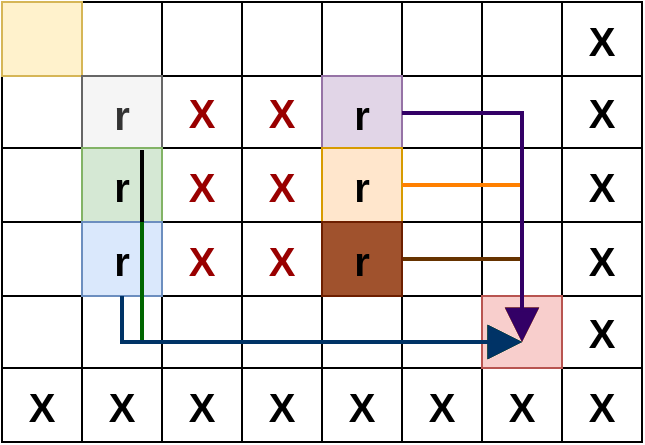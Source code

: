 <mxfile version="14.6.13" type="device"><diagram id="4bUjPhYBL1bc1Y9eAkPL" name="Pagina-1"><mxGraphModel dx="341" dy="198" grid="1" gridSize="10" guides="1" tooltips="1" connect="1" arrows="1" fold="1" page="1" pageScale="1" pageWidth="827" pageHeight="1169" math="0" shadow="0"><root><mxCell id="0"/><mxCell id="1" parent="0"/><mxCell id="dOk6Yb4jo5VdsaK2h5cP-14" value="" style="shape=table;html=1;whiteSpace=wrap;startSize=0;container=1;collapsible=0;childLayout=tableLayout;fontSize=20;fontStyle=1" parent="1" vertex="1"><mxGeometry x="60" y="30" width="320" height="220" as="geometry"/></mxCell><mxCell id="dOk6Yb4jo5VdsaK2h5cP-15" value="" style="shape=partialRectangle;html=1;whiteSpace=wrap;collapsible=0;dropTarget=0;pointerEvents=0;fillColor=none;top=0;left=0;bottom=0;right=0;points=[[0,0.5],[1,0.5]];portConstraint=eastwest;fontSize=20;fontStyle=1" parent="dOk6Yb4jo5VdsaK2h5cP-14" vertex="1"><mxGeometry width="320" height="37" as="geometry"/></mxCell><mxCell id="dOk6Yb4jo5VdsaK2h5cP-16" value="r" style="shape=partialRectangle;html=1;whiteSpace=wrap;connectable=0;overflow=hidden;fillColor=none;top=0;left=0;bottom=0;right=0;fontSize=20;fontStyle=1" parent="dOk6Yb4jo5VdsaK2h5cP-15" vertex="1"><mxGeometry width="40" height="37" as="geometry"/></mxCell><mxCell id="dOk6Yb4jo5VdsaK2h5cP-17" value="" style="shape=partialRectangle;html=1;whiteSpace=wrap;connectable=0;overflow=hidden;fillColor=none;top=0;left=0;bottom=0;right=0;fontSize=20;fontStyle=0" parent="dOk6Yb4jo5VdsaK2h5cP-15" vertex="1"><mxGeometry x="40" width="40" height="37" as="geometry"/></mxCell><mxCell id="dOk6Yb4jo5VdsaK2h5cP-18" value="" style="shape=partialRectangle;html=1;whiteSpace=wrap;connectable=0;overflow=hidden;fillColor=none;top=0;left=0;bottom=0;right=0;fontSize=20;fontStyle=0" parent="dOk6Yb4jo5VdsaK2h5cP-15" vertex="1"><mxGeometry x="80" width="40" height="37" as="geometry"/></mxCell><mxCell id="dOk6Yb4jo5VdsaK2h5cP-19" value="" style="shape=partialRectangle;html=1;whiteSpace=wrap;connectable=0;overflow=hidden;fillColor=none;top=0;left=0;bottom=0;right=0;fontSize=20;fontStyle=0" parent="dOk6Yb4jo5VdsaK2h5cP-15" vertex="1"><mxGeometry x="120" width="40" height="37" as="geometry"/></mxCell><mxCell id="dOk6Yb4jo5VdsaK2h5cP-20" value="" style="shape=partialRectangle;html=1;whiteSpace=wrap;connectable=0;overflow=hidden;fillColor=none;top=0;left=0;bottom=0;right=0;fontSize=20;fontStyle=0" parent="dOk6Yb4jo5VdsaK2h5cP-15" vertex="1"><mxGeometry x="160" width="40" height="37" as="geometry"/></mxCell><mxCell id="dOk6Yb4jo5VdsaK2h5cP-21" value="" style="shape=partialRectangle;html=1;whiteSpace=wrap;connectable=0;overflow=hidden;fillColor=none;top=0;left=0;bottom=0;right=0;fontSize=20;fontStyle=0" parent="dOk6Yb4jo5VdsaK2h5cP-15" vertex="1"><mxGeometry x="200" width="40" height="37" as="geometry"/></mxCell><mxCell id="dOk6Yb4jo5VdsaK2h5cP-22" value="" style="shape=partialRectangle;html=1;whiteSpace=wrap;connectable=0;overflow=hidden;fillColor=none;top=0;left=0;bottom=0;right=0;fontSize=20;fontStyle=0;labelBackgroundColor=#ffffff;" parent="dOk6Yb4jo5VdsaK2h5cP-15" vertex="1"><mxGeometry x="240" width="40" height="37" as="geometry"/></mxCell><mxCell id="dOk6Yb4jo5VdsaK2h5cP-23" value="&lt;font style=&quot;font-size: 20px;&quot;&gt;&lt;span style=&quot;font-size: 20px;&quot;&gt;X&lt;/span&gt;&lt;/font&gt;" style="shape=partialRectangle;html=1;whiteSpace=wrap;connectable=0;overflow=hidden;fillColor=none;top=0;left=0;bottom=0;right=0;fontSize=20;fontStyle=1" parent="dOk6Yb4jo5VdsaK2h5cP-15" vertex="1"><mxGeometry x="280" width="40" height="37" as="geometry"/></mxCell><mxCell id="dOk6Yb4jo5VdsaK2h5cP-24" value="" style="shape=partialRectangle;html=1;whiteSpace=wrap;collapsible=0;dropTarget=0;pointerEvents=0;fillColor=none;top=0;left=0;bottom=0;right=0;points=[[0,0.5],[1,0.5]];portConstraint=eastwest;fontSize=20;fontStyle=1" parent="dOk6Yb4jo5VdsaK2h5cP-14" vertex="1"><mxGeometry y="37" width="320" height="36" as="geometry"/></mxCell><mxCell id="dOk6Yb4jo5VdsaK2h5cP-25" value="" style="shape=partialRectangle;html=1;whiteSpace=wrap;connectable=0;overflow=hidden;fillColor=none;top=0;left=0;bottom=0;right=0;fontSize=20;fontStyle=0" parent="dOk6Yb4jo5VdsaK2h5cP-24" vertex="1"><mxGeometry width="40" height="36" as="geometry"/></mxCell><mxCell id="dOk6Yb4jo5VdsaK2h5cP-26" value="" style="shape=partialRectangle;html=1;whiteSpace=wrap;connectable=0;overflow=hidden;fillColor=none;top=0;left=0;bottom=0;right=0;fontSize=20;fontStyle=0" parent="dOk6Yb4jo5VdsaK2h5cP-24" vertex="1"><mxGeometry x="40" width="40" height="36" as="geometry"/></mxCell><mxCell id="dOk6Yb4jo5VdsaK2h5cP-27" value="X" style="shape=partialRectangle;html=1;whiteSpace=wrap;connectable=0;overflow=hidden;fillColor=none;top=0;left=0;bottom=0;right=0;fontSize=20;fontStyle=1;fontColor=#990000;labelBackgroundColor=#ffffff;" parent="dOk6Yb4jo5VdsaK2h5cP-24" vertex="1"><mxGeometry x="80" width="40" height="36" as="geometry"/></mxCell><mxCell id="dOk6Yb4jo5VdsaK2h5cP-28" value="X" style="shape=partialRectangle;html=1;whiteSpace=wrap;connectable=0;overflow=hidden;fillColor=none;top=0;left=0;bottom=0;right=0;fontSize=20;fontStyle=1;fontColor=#990000;" parent="dOk6Yb4jo5VdsaK2h5cP-24" vertex="1"><mxGeometry x="120" width="40" height="36" as="geometry"/></mxCell><mxCell id="dOk6Yb4jo5VdsaK2h5cP-29" value="" style="shape=partialRectangle;html=1;whiteSpace=wrap;connectable=0;overflow=hidden;fillColor=none;top=0;left=0;bottom=0;right=0;fontSize=20;fontStyle=0" parent="dOk6Yb4jo5VdsaK2h5cP-24" vertex="1"><mxGeometry x="160" width="40" height="36" as="geometry"/></mxCell><mxCell id="dOk6Yb4jo5VdsaK2h5cP-30" value="" style="shape=partialRectangle;html=1;whiteSpace=wrap;connectable=0;overflow=hidden;fillColor=none;top=0;left=0;bottom=0;right=0;fontSize=20;fontStyle=0" parent="dOk6Yb4jo5VdsaK2h5cP-24" vertex="1"><mxGeometry x="200" width="40" height="36" as="geometry"/></mxCell><mxCell id="dOk6Yb4jo5VdsaK2h5cP-31" value="" style="shape=partialRectangle;html=1;whiteSpace=wrap;connectable=0;overflow=hidden;fillColor=none;top=0;left=0;bottom=0;right=0;fontSize=20;fontStyle=0" parent="dOk6Yb4jo5VdsaK2h5cP-24" vertex="1"><mxGeometry x="240" width="40" height="36" as="geometry"/></mxCell><mxCell id="dOk6Yb4jo5VdsaK2h5cP-32" value="X" style="shape=partialRectangle;html=1;whiteSpace=wrap;connectable=0;overflow=hidden;fillColor=none;top=0;left=0;bottom=0;right=0;fontSize=20;fontStyle=1" parent="dOk6Yb4jo5VdsaK2h5cP-24" vertex="1"><mxGeometry x="280" width="40" height="36" as="geometry"/></mxCell><mxCell id="dOk6Yb4jo5VdsaK2h5cP-33" value="" style="shape=partialRectangle;html=1;whiteSpace=wrap;collapsible=0;dropTarget=0;pointerEvents=0;fillColor=none;top=0;left=0;bottom=0;right=0;points=[[0,0.5],[1,0.5]];portConstraint=eastwest;fontSize=20;fontStyle=1" parent="dOk6Yb4jo5VdsaK2h5cP-14" vertex="1"><mxGeometry y="73" width="320" height="37" as="geometry"/></mxCell><mxCell id="dOk6Yb4jo5VdsaK2h5cP-34" value="" style="shape=partialRectangle;html=1;whiteSpace=wrap;connectable=0;overflow=hidden;fillColor=none;top=0;left=0;bottom=0;right=0;fontSize=20;fontStyle=0" parent="dOk6Yb4jo5VdsaK2h5cP-33" vertex="1"><mxGeometry width="40" height="37" as="geometry"/></mxCell><mxCell id="dOk6Yb4jo5VdsaK2h5cP-35" value="" style="shape=partialRectangle;html=1;whiteSpace=wrap;connectable=0;overflow=hidden;fillColor=none;top=0;left=0;bottom=0;right=0;fontSize=20;fontStyle=0" parent="dOk6Yb4jo5VdsaK2h5cP-33" vertex="1"><mxGeometry x="40" width="40" height="37" as="geometry"/></mxCell><mxCell id="dOk6Yb4jo5VdsaK2h5cP-36" value="X" style="shape=partialRectangle;html=1;whiteSpace=wrap;connectable=0;overflow=hidden;fillColor=none;top=0;left=0;bottom=0;right=0;fontSize=20;fontStyle=1;fontColor=#990000;" parent="dOk6Yb4jo5VdsaK2h5cP-33" vertex="1"><mxGeometry x="80" width="40" height="37" as="geometry"/></mxCell><mxCell id="dOk6Yb4jo5VdsaK2h5cP-37" value="X" style="shape=partialRectangle;html=1;whiteSpace=wrap;connectable=0;overflow=hidden;fillColor=none;top=0;left=0;bottom=0;right=0;fontSize=20;fontStyle=1;fontColor=#990000;" parent="dOk6Yb4jo5VdsaK2h5cP-33" vertex="1"><mxGeometry x="120" width="40" height="37" as="geometry"/></mxCell><mxCell id="dOk6Yb4jo5VdsaK2h5cP-38" value="" style="shape=partialRectangle;html=1;whiteSpace=wrap;connectable=0;overflow=hidden;fillColor=none;top=0;left=0;bottom=0;right=0;fontSize=20;fontStyle=0" parent="dOk6Yb4jo5VdsaK2h5cP-33" vertex="1"><mxGeometry x="160" width="40" height="37" as="geometry"/></mxCell><mxCell id="dOk6Yb4jo5VdsaK2h5cP-39" value="" style="shape=partialRectangle;html=1;whiteSpace=wrap;connectable=0;overflow=hidden;fillColor=none;top=0;left=0;bottom=0;right=0;fontSize=20;fontStyle=0" parent="dOk6Yb4jo5VdsaK2h5cP-33" vertex="1"><mxGeometry x="200" width="40" height="37" as="geometry"/></mxCell><mxCell id="dOk6Yb4jo5VdsaK2h5cP-40" value="" style="shape=partialRectangle;html=1;whiteSpace=wrap;connectable=0;overflow=hidden;fillColor=none;top=0;left=0;bottom=0;right=0;fontSize=20;fontStyle=0" parent="dOk6Yb4jo5VdsaK2h5cP-33" vertex="1"><mxGeometry x="240" width="40" height="37" as="geometry"/></mxCell><mxCell id="dOk6Yb4jo5VdsaK2h5cP-41" value="X" style="shape=partialRectangle;html=1;whiteSpace=wrap;connectable=0;overflow=hidden;fillColor=none;top=0;left=0;bottom=0;right=0;fontSize=20;fontStyle=1" parent="dOk6Yb4jo5VdsaK2h5cP-33" vertex="1"><mxGeometry x="280" width="40" height="37" as="geometry"/></mxCell><mxCell id="dOk6Yb4jo5VdsaK2h5cP-42" value="" style="shape=partialRectangle;html=1;whiteSpace=wrap;collapsible=0;dropTarget=0;pointerEvents=0;fillColor=none;top=0;left=0;bottom=0;right=0;points=[[0,0.5],[1,0.5]];portConstraint=eastwest;fontSize=20;fontStyle=1" parent="dOk6Yb4jo5VdsaK2h5cP-14" vertex="1"><mxGeometry y="110" width="320" height="37" as="geometry"/></mxCell><mxCell id="dOk6Yb4jo5VdsaK2h5cP-43" value="" style="shape=partialRectangle;html=1;whiteSpace=wrap;connectable=0;overflow=hidden;fillColor=none;top=0;left=0;bottom=0;right=0;fontSize=20;fontStyle=0" parent="dOk6Yb4jo5VdsaK2h5cP-42" vertex="1"><mxGeometry width="40" height="37" as="geometry"/></mxCell><mxCell id="dOk6Yb4jo5VdsaK2h5cP-44" value="" style="shape=partialRectangle;html=1;whiteSpace=wrap;connectable=0;overflow=hidden;fillColor=none;top=0;left=0;bottom=0;right=0;fontSize=20;fontStyle=0" parent="dOk6Yb4jo5VdsaK2h5cP-42" vertex="1"><mxGeometry x="40" width="40" height="37" as="geometry"/></mxCell><mxCell id="dOk6Yb4jo5VdsaK2h5cP-45" value="X" style="shape=partialRectangle;html=1;whiteSpace=wrap;connectable=0;overflow=hidden;fillColor=none;top=0;left=0;bottom=0;right=0;fontSize=20;fontStyle=1;fontColor=#990000;" parent="dOk6Yb4jo5VdsaK2h5cP-42" vertex="1"><mxGeometry x="80" width="40" height="37" as="geometry"/></mxCell><mxCell id="dOk6Yb4jo5VdsaK2h5cP-46" value="X" style="shape=partialRectangle;html=1;whiteSpace=wrap;connectable=0;overflow=hidden;fillColor=none;top=0;left=0;bottom=0;right=0;fontSize=20;fontStyle=1;fontColor=#990000;" parent="dOk6Yb4jo5VdsaK2h5cP-42" vertex="1"><mxGeometry x="120" width="40" height="37" as="geometry"/></mxCell><mxCell id="dOk6Yb4jo5VdsaK2h5cP-47" value="" style="shape=partialRectangle;html=1;whiteSpace=wrap;connectable=0;overflow=hidden;fillColor=none;top=0;left=0;bottom=0;right=0;fontSize=20;fontStyle=0" parent="dOk6Yb4jo5VdsaK2h5cP-42" vertex="1"><mxGeometry x="160" width="40" height="37" as="geometry"/></mxCell><mxCell id="dOk6Yb4jo5VdsaK2h5cP-48" value="" style="shape=partialRectangle;html=1;whiteSpace=wrap;connectable=0;overflow=hidden;fillColor=none;top=0;left=0;bottom=0;right=0;fontSize=20;fontStyle=0" parent="dOk6Yb4jo5VdsaK2h5cP-42" vertex="1"><mxGeometry x="200" width="40" height="37" as="geometry"/></mxCell><mxCell id="dOk6Yb4jo5VdsaK2h5cP-49" value="" style="shape=partialRectangle;html=1;whiteSpace=wrap;connectable=0;overflow=hidden;fillColor=none;top=0;left=0;bottom=0;right=0;fontSize=20;fontStyle=0" parent="dOk6Yb4jo5VdsaK2h5cP-42" vertex="1"><mxGeometry x="240" width="40" height="37" as="geometry"/></mxCell><mxCell id="dOk6Yb4jo5VdsaK2h5cP-50" value="X" style="shape=partialRectangle;html=1;whiteSpace=wrap;connectable=0;overflow=hidden;fillColor=none;top=0;left=0;bottom=0;right=0;fontSize=20;fontStyle=1" parent="dOk6Yb4jo5VdsaK2h5cP-42" vertex="1"><mxGeometry x="280" width="40" height="37" as="geometry"/></mxCell><mxCell id="dOk6Yb4jo5VdsaK2h5cP-51" value="" style="shape=partialRectangle;html=1;whiteSpace=wrap;collapsible=0;dropTarget=0;pointerEvents=0;fillColor=none;top=0;left=0;bottom=0;right=0;points=[[0,0.5],[1,0.5]];portConstraint=eastwest;fontSize=20;fontStyle=1" parent="dOk6Yb4jo5VdsaK2h5cP-14" vertex="1"><mxGeometry y="147" width="320" height="36" as="geometry"/></mxCell><mxCell id="dOk6Yb4jo5VdsaK2h5cP-52" value="" style="shape=partialRectangle;html=1;whiteSpace=wrap;connectable=0;overflow=hidden;fillColor=none;top=0;left=0;bottom=0;right=0;fontSize=20;fontStyle=0" parent="dOk6Yb4jo5VdsaK2h5cP-51" vertex="1"><mxGeometry width="40" height="36" as="geometry"/></mxCell><mxCell id="dOk6Yb4jo5VdsaK2h5cP-53" value="" style="shape=partialRectangle;html=1;whiteSpace=wrap;connectable=0;overflow=hidden;fillColor=none;top=0;left=0;bottom=0;right=0;fontSize=20;fontStyle=0" parent="dOk6Yb4jo5VdsaK2h5cP-51" vertex="1"><mxGeometry x="40" width="40" height="36" as="geometry"/></mxCell><mxCell id="dOk6Yb4jo5VdsaK2h5cP-54" value="" style="shape=partialRectangle;html=1;whiteSpace=wrap;connectable=0;overflow=hidden;fillColor=none;top=0;left=0;bottom=0;right=0;fontSize=20;fontStyle=0" parent="dOk6Yb4jo5VdsaK2h5cP-51" vertex="1"><mxGeometry x="80" width="40" height="36" as="geometry"/></mxCell><mxCell id="dOk6Yb4jo5VdsaK2h5cP-55" value="" style="shape=partialRectangle;html=1;whiteSpace=wrap;connectable=0;overflow=hidden;fillColor=none;top=0;left=0;bottom=0;right=0;fontSize=20;fontStyle=0" parent="dOk6Yb4jo5VdsaK2h5cP-51" vertex="1"><mxGeometry x="120" width="40" height="36" as="geometry"/></mxCell><mxCell id="dOk6Yb4jo5VdsaK2h5cP-56" value="" style="shape=partialRectangle;html=1;whiteSpace=wrap;connectable=0;overflow=hidden;fillColor=none;top=0;left=0;bottom=0;right=0;fontSize=20;fontStyle=0" parent="dOk6Yb4jo5VdsaK2h5cP-51" vertex="1"><mxGeometry x="160" width="40" height="36" as="geometry"/></mxCell><mxCell id="dOk6Yb4jo5VdsaK2h5cP-57" value="" style="shape=partialRectangle;html=1;whiteSpace=wrap;connectable=0;overflow=hidden;fillColor=none;top=0;left=0;bottom=0;right=0;fontSize=20;fontStyle=0" parent="dOk6Yb4jo5VdsaK2h5cP-51" vertex="1"><mxGeometry x="200" width="40" height="36" as="geometry"/></mxCell><mxCell id="dOk6Yb4jo5VdsaK2h5cP-58" value="" style="shape=partialRectangle;html=1;whiteSpace=wrap;connectable=0;overflow=hidden;fillColor=none;top=0;left=0;bottom=0;right=0;fontSize=20;fontStyle=0" parent="dOk6Yb4jo5VdsaK2h5cP-51" vertex="1"><mxGeometry x="240" width="40" height="36" as="geometry"/></mxCell><mxCell id="dOk6Yb4jo5VdsaK2h5cP-59" value="X" style="shape=partialRectangle;html=1;whiteSpace=wrap;connectable=0;overflow=hidden;fillColor=none;top=0;left=0;bottom=0;right=0;fontSize=20;fontStyle=1" parent="dOk6Yb4jo5VdsaK2h5cP-51" vertex="1"><mxGeometry x="280" width="40" height="36" as="geometry"/></mxCell><mxCell id="dOk6Yb4jo5VdsaK2h5cP-60" value="" style="shape=partialRectangle;html=1;whiteSpace=wrap;collapsible=0;dropTarget=0;pointerEvents=0;fillColor=none;top=0;left=0;bottom=0;right=0;points=[[0,0.5],[1,0.5]];portConstraint=eastwest;fontSize=20;fontStyle=1" parent="dOk6Yb4jo5VdsaK2h5cP-14" vertex="1"><mxGeometry y="183" width="320" height="37" as="geometry"/></mxCell><mxCell id="dOk6Yb4jo5VdsaK2h5cP-61" value="X" style="shape=partialRectangle;html=1;whiteSpace=wrap;connectable=0;overflow=hidden;fillColor=none;top=0;left=0;bottom=0;right=0;fontSize=20;fontStyle=1" parent="dOk6Yb4jo5VdsaK2h5cP-60" vertex="1"><mxGeometry width="40" height="37" as="geometry"/></mxCell><mxCell id="dOk6Yb4jo5VdsaK2h5cP-62" value="X" style="shape=partialRectangle;html=1;whiteSpace=wrap;connectable=0;overflow=hidden;fillColor=none;top=0;left=0;bottom=0;right=0;fontSize=20;fontStyle=1" parent="dOk6Yb4jo5VdsaK2h5cP-60" vertex="1"><mxGeometry x="40" width="40" height="37" as="geometry"/></mxCell><mxCell id="dOk6Yb4jo5VdsaK2h5cP-63" value="X" style="shape=partialRectangle;html=1;whiteSpace=wrap;connectable=0;overflow=hidden;fillColor=none;top=0;left=0;bottom=0;right=0;fontSize=20;fontStyle=1" parent="dOk6Yb4jo5VdsaK2h5cP-60" vertex="1"><mxGeometry x="80" width="40" height="37" as="geometry"/></mxCell><mxCell id="dOk6Yb4jo5VdsaK2h5cP-64" value="X" style="shape=partialRectangle;html=1;whiteSpace=wrap;connectable=0;overflow=hidden;fillColor=none;top=0;left=0;bottom=0;right=0;fontSize=20;fontStyle=1" parent="dOk6Yb4jo5VdsaK2h5cP-60" vertex="1"><mxGeometry x="120" width="40" height="37" as="geometry"/></mxCell><mxCell id="dOk6Yb4jo5VdsaK2h5cP-65" value="X" style="shape=partialRectangle;html=1;whiteSpace=wrap;connectable=0;overflow=hidden;fillColor=none;top=0;left=0;bottom=0;right=0;fontSize=20;fontStyle=1" parent="dOk6Yb4jo5VdsaK2h5cP-60" vertex="1"><mxGeometry x="160" width="40" height="37" as="geometry"/></mxCell><mxCell id="dOk6Yb4jo5VdsaK2h5cP-66" value="X" style="shape=partialRectangle;html=1;whiteSpace=wrap;connectable=0;overflow=hidden;fillColor=none;top=0;left=0;bottom=0;right=0;fontSize=20;fontStyle=1" parent="dOk6Yb4jo5VdsaK2h5cP-60" vertex="1"><mxGeometry x="200" width="40" height="37" as="geometry"/></mxCell><mxCell id="dOk6Yb4jo5VdsaK2h5cP-67" value="X" style="shape=partialRectangle;html=1;whiteSpace=wrap;connectable=0;overflow=hidden;fillColor=none;top=0;left=0;bottom=0;right=0;fontSize=20;fontStyle=1" parent="dOk6Yb4jo5VdsaK2h5cP-60" vertex="1"><mxGeometry x="240" width="40" height="37" as="geometry"/></mxCell><mxCell id="dOk6Yb4jo5VdsaK2h5cP-68" value="X" style="shape=partialRectangle;html=1;whiteSpace=wrap;connectable=0;overflow=hidden;fillColor=none;top=0;left=0;bottom=0;right=0;fontSize=20;fontStyle=1" parent="dOk6Yb4jo5VdsaK2h5cP-60" vertex="1"><mxGeometry x="280" width="40" height="37" as="geometry"/></mxCell><mxCell id="dOk6Yb4jo5VdsaK2h5cP-78" value="" style="rounded=0;whiteSpace=wrap;html=1;labelBackgroundColor=none;fontSize=20;fillColor=#fff2cc;strokeColor=#d6b656;" parent="1" vertex="1"><mxGeometry x="60" y="30" width="40" height="37" as="geometry"/></mxCell><mxCell id="vzMMsg1KRqausuYfr0xF-1" value="" style="rounded=0;whiteSpace=wrap;html=1;labelBackgroundColor=none;fontSize=20;fillColor=#f8cecc;strokeColor=#b85450;" parent="1" vertex="1"><mxGeometry x="300" y="177" width="40" height="36" as="geometry"/></mxCell><mxCell id="vzMMsg1KRqausuYfr0xF-5" value="&lt;b&gt;r&lt;/b&gt;" style="rounded=0;whiteSpace=wrap;html=1;labelBackgroundColor=none;fontSize=20;fillColor=#f5f5f5;strokeColor=#666666;fontColor=#333333;" parent="1" vertex="1"><mxGeometry x="100" y="67" width="40" height="37" as="geometry"/></mxCell><mxCell id="vzMMsg1KRqausuYfr0xF-6" value="r" style="rounded=0;whiteSpace=wrap;html=1;labelBackgroundColor=none;fontSize=20;fillColor=#d5e8d4;strokeColor=#82b366;fontStyle=1" parent="1" vertex="1"><mxGeometry x="100" y="103" width="40" height="37" as="geometry"/></mxCell><mxCell id="vzMMsg1KRqausuYfr0xF-8" value="r" style="rounded=0;whiteSpace=wrap;html=1;labelBackgroundColor=none;fontSize=20;fillColor=#dae8fc;strokeColor=#6c8ebf;fontStyle=1" parent="1" vertex="1"><mxGeometry x="100" y="140" width="40" height="37" as="geometry"/></mxCell><mxCell id="vzMMsg1KRqausuYfr0xF-11" value="r" style="rounded=0;whiteSpace=wrap;html=1;labelBackgroundColor=none;fontSize=20;fillColor=#e1d5e7;strokeColor=#9673a6;fontStyle=1" parent="1" vertex="1"><mxGeometry x="220" y="67" width="40" height="37" as="geometry"/></mxCell><mxCell id="vzMMsg1KRqausuYfr0xF-12" value="r" style="rounded=0;whiteSpace=wrap;html=1;labelBackgroundColor=none;fontSize=20;fillColor=#ffe6cc;strokeColor=#d79b00;fontStyle=1" parent="1" vertex="1"><mxGeometry x="220" y="103" width="40" height="37" as="geometry"/></mxCell><mxCell id="QceHIWhAvix__kpS6fep-6" style="edgeStyle=orthogonalEdgeStyle;rounded=0;orthogonalLoop=1;jettySize=auto;html=1;exitX=1;exitY=0.5;exitDx=0;exitDy=0;fontColor=#000000;endArrow=block;endFill=1;strokeWidth=2;strokeColor=#663300;endSize=12;" parent="1" source="vzMMsg1KRqausuYfr0xF-13" edge="1"><mxGeometry relative="1" as="geometry"><mxPoint x="320" y="200" as="targetPoint"/><Array as="points"><mxPoint x="320" y="158"/></Array><mxPoint x="260" y="163.5" as="sourcePoint"/></mxGeometry></mxCell><mxCell id="vzMMsg1KRqausuYfr0xF-13" value="r" style="rounded=0;whiteSpace=wrap;html=1;labelBackgroundColor=none;fontSize=20;fillColor=#a0522d;strokeColor=#6D1F00;fontStyle=1" parent="1" vertex="1"><mxGeometry x="220" y="140" width="40" height="37" as="geometry"/></mxCell><mxCell id="QceHIWhAvix__kpS6fep-1" value="" style="endArrow=block;html=1;fontColor=#000000;endFill=1;edgeStyle=orthogonalEdgeStyle;rounded=0;exitX=0.75;exitY=1;exitDx=0;exitDy=0;strokeWidth=2;endSize=12;" parent="1" edge="1"><mxGeometry width="50" height="50" relative="1" as="geometry"><mxPoint x="130" y="104" as="sourcePoint"/><mxPoint x="320" y="200" as="targetPoint"/><Array as="points"><mxPoint x="130" y="200"/></Array></mxGeometry></mxCell><mxCell id="QceHIWhAvix__kpS6fep-5" style="edgeStyle=orthogonalEdgeStyle;rounded=0;orthogonalLoop=1;jettySize=auto;html=1;fontColor=#000000;endArrow=block;endFill=1;strokeWidth=2;strokeColor=#FF8000;endSize=12;exitX=1;exitY=0.5;exitDx=0;exitDy=0;" parent="1" edge="1" source="vzMMsg1KRqausuYfr0xF-12"><mxGeometry relative="1" as="geometry"><mxPoint x="320" y="200" as="targetPoint"/><Array as="points"><mxPoint x="320" y="122"/></Array><mxPoint x="260" y="126.5" as="sourcePoint"/></mxGeometry></mxCell><mxCell id="QceHIWhAvix__kpS6fep-4" style="edgeStyle=orthogonalEdgeStyle;rounded=0;orthogonalLoop=1;jettySize=auto;html=1;exitX=1;exitY=0.5;exitDx=0;exitDy=0;fontColor=#000000;endArrow=block;endFill=1;strokeColor=#330066;strokeWidth=2;endSize=12;entryX=0.5;entryY=0.639;entryDx=0;entryDy=0;entryPerimeter=0;" parent="1" source="vzMMsg1KRqausuYfr0xF-11" target="vzMMsg1KRqausuYfr0xF-1" edge="1"><mxGeometry relative="1" as="geometry"/></mxCell><mxCell id="QceHIWhAvix__kpS6fep-2" style="edgeStyle=orthogonalEdgeStyle;rounded=0;orthogonalLoop=1;jettySize=auto;html=1;fontColor=#000000;endArrow=block;endFill=1;strokeColor=#006600;strokeWidth=2;endSize=12;" parent="1" edge="1"><mxGeometry relative="1" as="geometry"><mxPoint x="320" y="200" as="targetPoint"/><mxPoint x="130" y="140" as="sourcePoint"/><Array as="points"><mxPoint x="130" y="200"/></Array></mxGeometry></mxCell><mxCell id="QceHIWhAvix__kpS6fep-3" style="edgeStyle=orthogonalEdgeStyle;rounded=0;orthogonalLoop=1;jettySize=auto;html=1;exitX=0.5;exitY=1;exitDx=0;exitDy=0;fontColor=#000000;endArrow=block;endFill=1;strokeColor=#003366;strokeWidth=2;endSize=12;" parent="1" source="vzMMsg1KRqausuYfr0xF-8" edge="1"><mxGeometry relative="1" as="geometry"><mxPoint x="320" y="200" as="targetPoint"/><mxPoint x="120" y="180" as="sourcePoint"/><Array as="points"><mxPoint x="120" y="200"/></Array></mxGeometry></mxCell></root></mxGraphModel></diagram></mxfile>